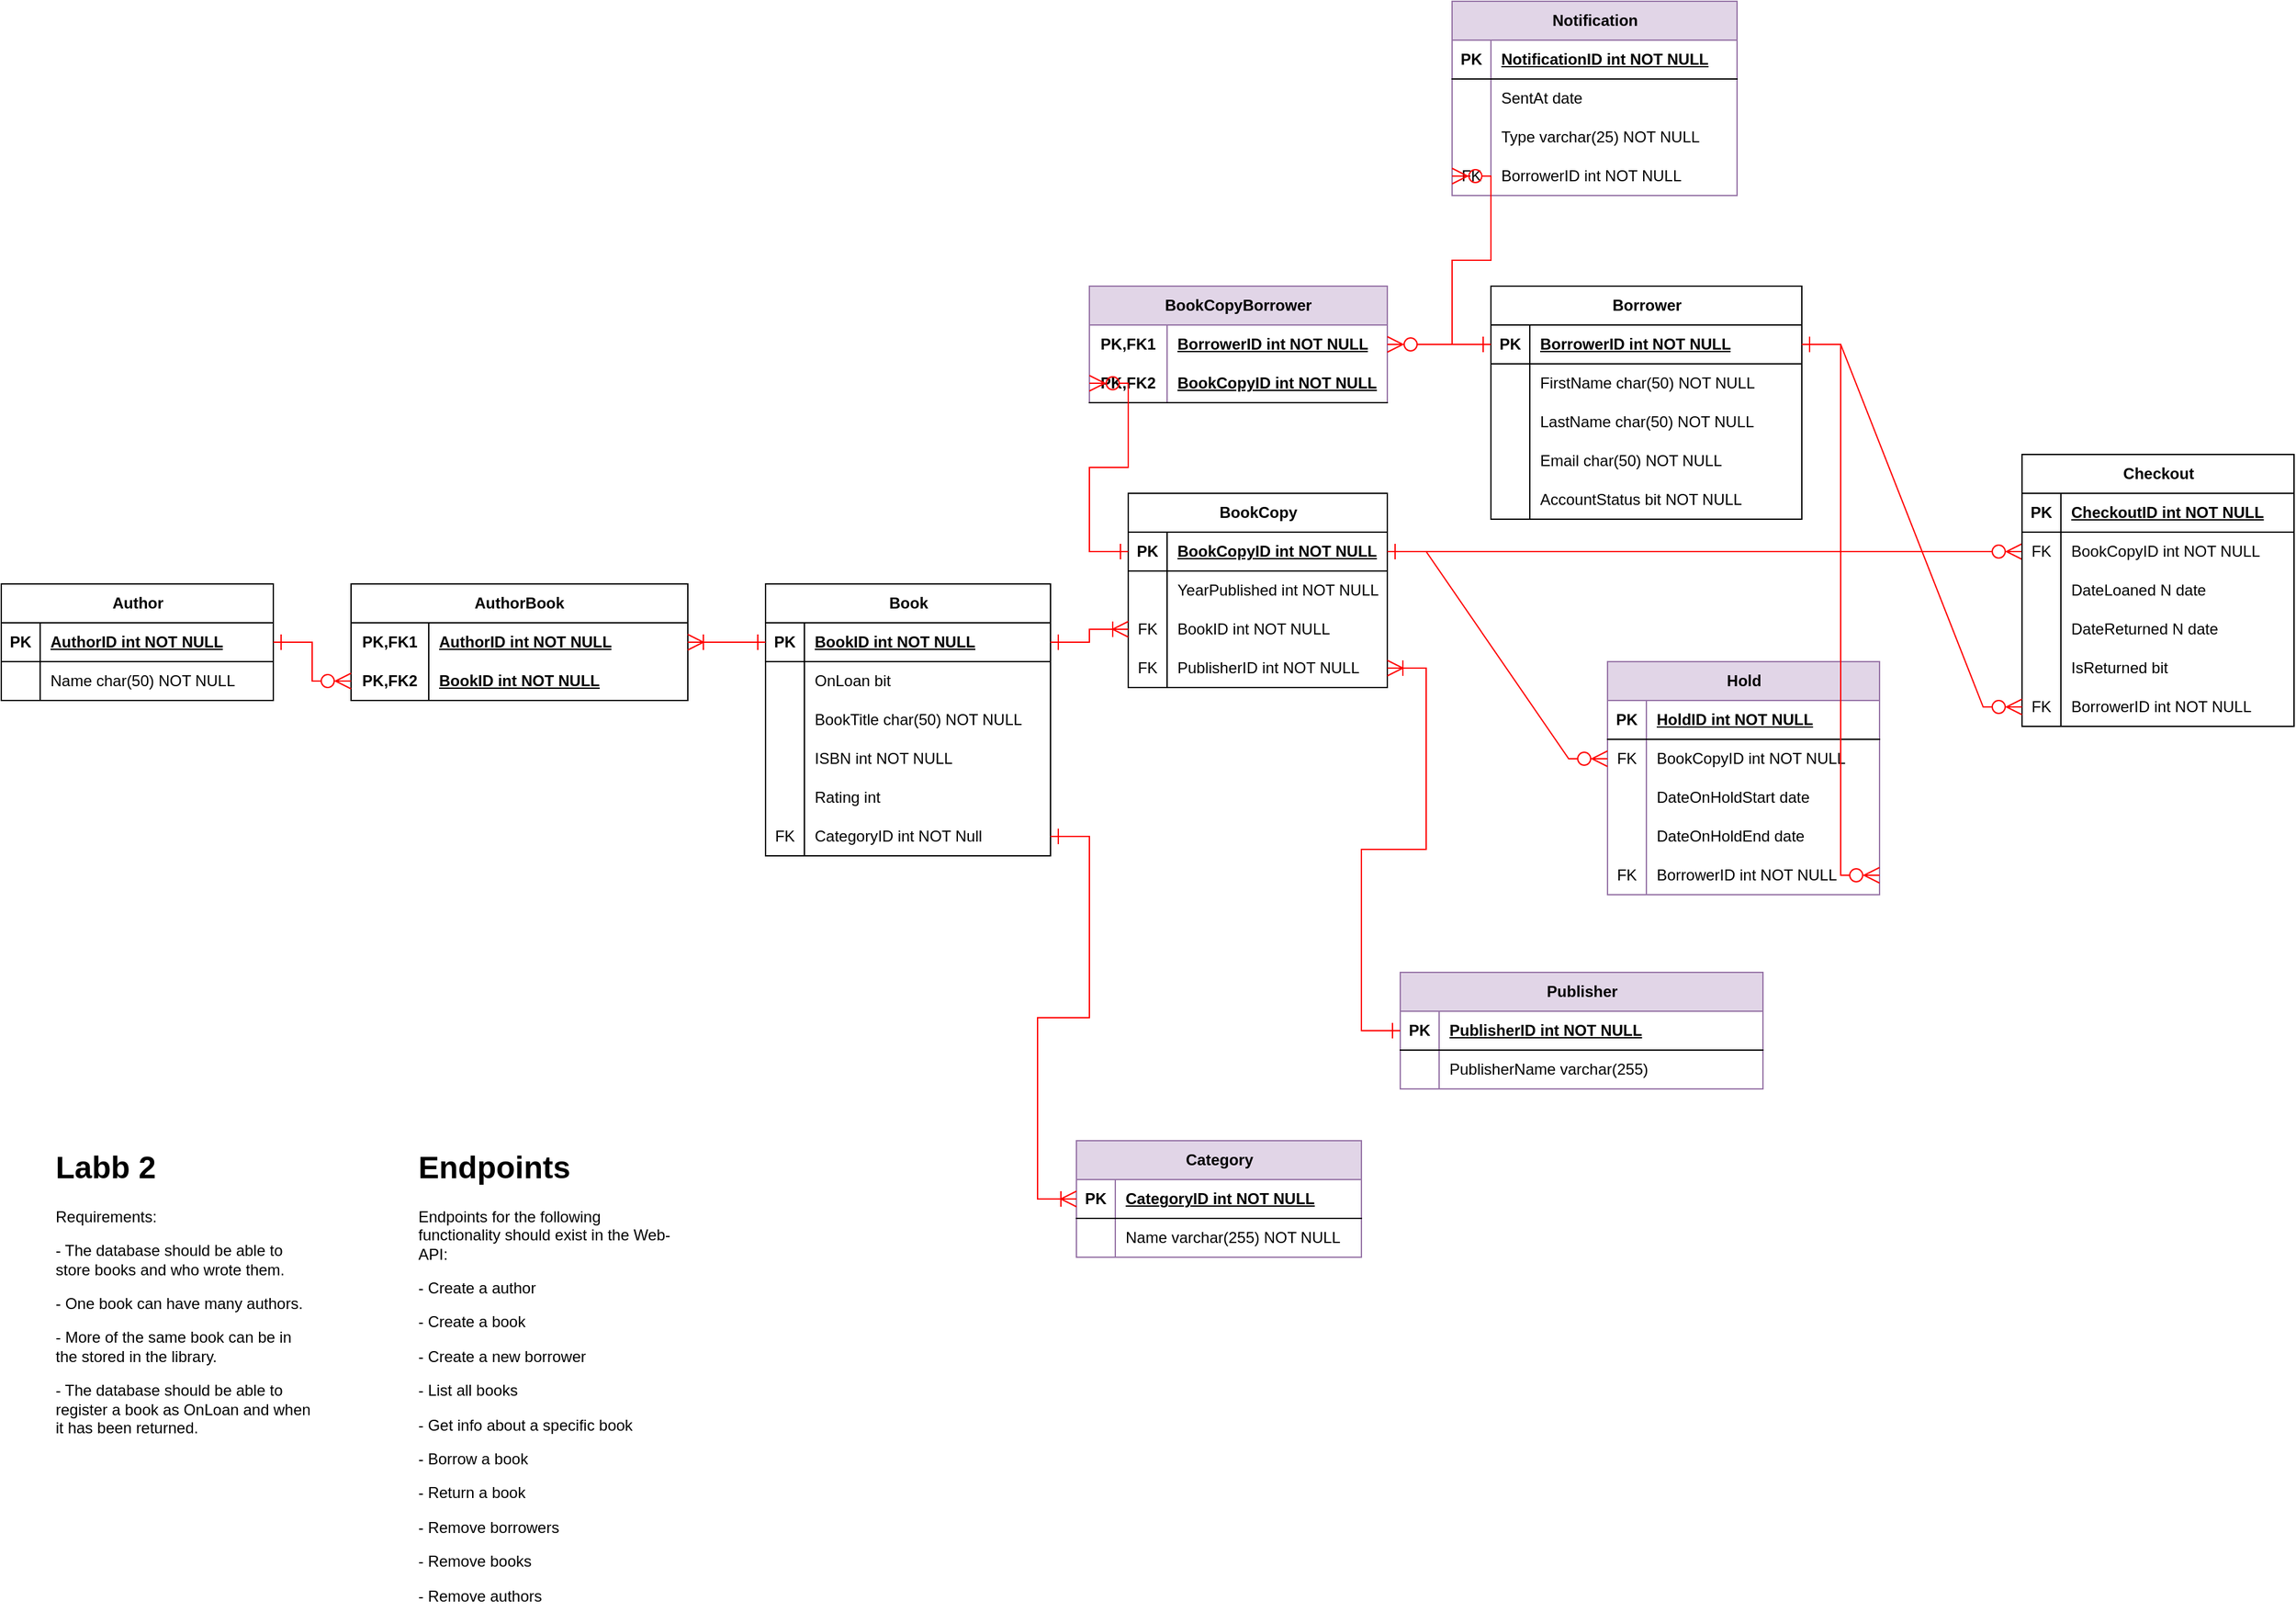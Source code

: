 <mxfile version="26.0.3">
  <diagram id="R2lEEEUBdFMjLlhIrx00" name="Page-1">
    <mxGraphModel dx="792" dy="2498" grid="1" gridSize="10" guides="1" tooltips="1" connect="1" arrows="1" fold="1" page="1" pageScale="1" pageWidth="850" pageHeight="1100" math="0" shadow="0" extFonts="Permanent Marker^https://fonts.googleapis.com/css?family=Permanent+Marker">
      <root>
        <mxCell id="0" />
        <mxCell id="1" parent="0" />
        <mxCell id="a3VdDHbmyyAt1PwYeV_5-1" value="Author" style="shape=table;startSize=30;container=1;collapsible=1;childLayout=tableLayout;fixedRows=1;rowLines=0;fontStyle=1;align=center;resizeLast=1;html=1;" parent="1" vertex="1">
          <mxGeometry y="170" width="210" height="90" as="geometry" />
        </mxCell>
        <mxCell id="a3VdDHbmyyAt1PwYeV_5-2" value="" style="shape=tableRow;horizontal=0;startSize=0;swimlaneHead=0;swimlaneBody=0;fillColor=none;collapsible=0;dropTarget=0;points=[[0,0.5],[1,0.5]];portConstraint=eastwest;top=0;left=0;right=0;bottom=1;" parent="a3VdDHbmyyAt1PwYeV_5-1" vertex="1">
          <mxGeometry y="30" width="210" height="30" as="geometry" />
        </mxCell>
        <mxCell id="a3VdDHbmyyAt1PwYeV_5-3" value="PK" style="shape=partialRectangle;connectable=0;fillColor=none;top=0;left=0;bottom=0;right=0;fontStyle=1;overflow=hidden;whiteSpace=wrap;html=1;" parent="a3VdDHbmyyAt1PwYeV_5-2" vertex="1">
          <mxGeometry width="30" height="30" as="geometry">
            <mxRectangle width="30" height="30" as="alternateBounds" />
          </mxGeometry>
        </mxCell>
        <mxCell id="a3VdDHbmyyAt1PwYeV_5-4" value="AuthorID int NOT NULL" style="shape=partialRectangle;connectable=0;fillColor=none;top=0;left=0;bottom=0;right=0;align=left;spacingLeft=6;fontStyle=5;overflow=hidden;whiteSpace=wrap;html=1;" parent="a3VdDHbmyyAt1PwYeV_5-2" vertex="1">
          <mxGeometry x="30" width="180" height="30" as="geometry">
            <mxRectangle width="180" height="30" as="alternateBounds" />
          </mxGeometry>
        </mxCell>
        <mxCell id="a3VdDHbmyyAt1PwYeV_5-8" value="" style="shape=tableRow;horizontal=0;startSize=0;swimlaneHead=0;swimlaneBody=0;fillColor=none;collapsible=0;dropTarget=0;points=[[0,0.5],[1,0.5]];portConstraint=eastwest;top=0;left=0;right=0;bottom=0;" parent="a3VdDHbmyyAt1PwYeV_5-1" vertex="1">
          <mxGeometry y="60" width="210" height="30" as="geometry" />
        </mxCell>
        <mxCell id="a3VdDHbmyyAt1PwYeV_5-9" value="" style="shape=partialRectangle;connectable=0;fillColor=none;top=0;left=0;bottom=0;right=0;editable=1;overflow=hidden;whiteSpace=wrap;html=1;" parent="a3VdDHbmyyAt1PwYeV_5-8" vertex="1">
          <mxGeometry width="30" height="30" as="geometry">
            <mxRectangle width="30" height="30" as="alternateBounds" />
          </mxGeometry>
        </mxCell>
        <mxCell id="a3VdDHbmyyAt1PwYeV_5-10" value="Name char(50) NOT NULL" style="shape=partialRectangle;connectable=0;fillColor=none;top=0;left=0;bottom=0;right=0;align=left;spacingLeft=6;overflow=hidden;whiteSpace=wrap;html=1;" parent="a3VdDHbmyyAt1PwYeV_5-8" vertex="1">
          <mxGeometry x="30" width="180" height="30" as="geometry">
            <mxRectangle width="180" height="30" as="alternateBounds" />
          </mxGeometry>
        </mxCell>
        <mxCell id="a3VdDHbmyyAt1PwYeV_5-14" value="Book" style="shape=table;startSize=30;container=1;collapsible=1;childLayout=tableLayout;fixedRows=1;rowLines=0;fontStyle=1;align=center;resizeLast=1;html=1;" parent="1" vertex="1">
          <mxGeometry x="590" y="170" width="220" height="210" as="geometry" />
        </mxCell>
        <mxCell id="a3VdDHbmyyAt1PwYeV_5-15" value="" style="shape=tableRow;horizontal=0;startSize=0;swimlaneHead=0;swimlaneBody=0;fillColor=none;collapsible=0;dropTarget=0;points=[[0,0.5],[1,0.5]];portConstraint=eastwest;top=0;left=0;right=0;bottom=1;" parent="a3VdDHbmyyAt1PwYeV_5-14" vertex="1">
          <mxGeometry y="30" width="220" height="30" as="geometry" />
        </mxCell>
        <mxCell id="a3VdDHbmyyAt1PwYeV_5-16" value="PK" style="shape=partialRectangle;connectable=0;fillColor=none;top=0;left=0;bottom=0;right=0;fontStyle=1;overflow=hidden;whiteSpace=wrap;html=1;" parent="a3VdDHbmyyAt1PwYeV_5-15" vertex="1">
          <mxGeometry width="30" height="30" as="geometry">
            <mxRectangle width="30" height="30" as="alternateBounds" />
          </mxGeometry>
        </mxCell>
        <mxCell id="a3VdDHbmyyAt1PwYeV_5-17" value="BookID int NOT NULL" style="shape=partialRectangle;connectable=0;fillColor=none;top=0;left=0;bottom=0;right=0;align=left;spacingLeft=6;fontStyle=5;overflow=hidden;whiteSpace=wrap;html=1;" parent="a3VdDHbmyyAt1PwYeV_5-15" vertex="1">
          <mxGeometry x="30" width="190" height="30" as="geometry">
            <mxRectangle width="190" height="30" as="alternateBounds" />
          </mxGeometry>
        </mxCell>
        <mxCell id="bb9vj5sU0Ov09fdQi1Ce-7" value="" style="shape=tableRow;horizontal=0;startSize=0;swimlaneHead=0;swimlaneBody=0;fillColor=none;collapsible=0;dropTarget=0;points=[[0,0.5],[1,0.5]];portConstraint=eastwest;top=0;left=0;right=0;bottom=0;" parent="a3VdDHbmyyAt1PwYeV_5-14" vertex="1">
          <mxGeometry y="60" width="220" height="30" as="geometry" />
        </mxCell>
        <mxCell id="bb9vj5sU0Ov09fdQi1Ce-8" value="" style="shape=partialRectangle;connectable=0;fillColor=none;top=0;left=0;bottom=0;right=0;editable=1;overflow=hidden;whiteSpace=wrap;html=1;" parent="bb9vj5sU0Ov09fdQi1Ce-7" vertex="1">
          <mxGeometry width="30" height="30" as="geometry">
            <mxRectangle width="30" height="30" as="alternateBounds" />
          </mxGeometry>
        </mxCell>
        <mxCell id="bb9vj5sU0Ov09fdQi1Ce-9" value="OnLoan bit" style="shape=partialRectangle;connectable=0;fillColor=none;top=0;left=0;bottom=0;right=0;align=left;spacingLeft=6;overflow=hidden;whiteSpace=wrap;html=1;" parent="bb9vj5sU0Ov09fdQi1Ce-7" vertex="1">
          <mxGeometry x="30" width="190" height="30" as="geometry">
            <mxRectangle width="190" height="30" as="alternateBounds" />
          </mxGeometry>
        </mxCell>
        <mxCell id="a3VdDHbmyyAt1PwYeV_5-21" value="" style="shape=tableRow;horizontal=0;startSize=0;swimlaneHead=0;swimlaneBody=0;fillColor=none;collapsible=0;dropTarget=0;points=[[0,0.5],[1,0.5]];portConstraint=eastwest;top=0;left=0;right=0;bottom=0;" parent="a3VdDHbmyyAt1PwYeV_5-14" vertex="1">
          <mxGeometry y="90" width="220" height="30" as="geometry" />
        </mxCell>
        <mxCell id="a3VdDHbmyyAt1PwYeV_5-22" value="" style="shape=partialRectangle;connectable=0;fillColor=none;top=0;left=0;bottom=0;right=0;editable=1;overflow=hidden;whiteSpace=wrap;html=1;" parent="a3VdDHbmyyAt1PwYeV_5-21" vertex="1">
          <mxGeometry width="30" height="30" as="geometry">
            <mxRectangle width="30" height="30" as="alternateBounds" />
          </mxGeometry>
        </mxCell>
        <mxCell id="a3VdDHbmyyAt1PwYeV_5-23" value="BookTitle char(50) NOT NULL" style="shape=partialRectangle;connectable=0;fillColor=none;top=0;left=0;bottom=0;right=0;align=left;spacingLeft=6;overflow=hidden;whiteSpace=wrap;html=1;" parent="a3VdDHbmyyAt1PwYeV_5-21" vertex="1">
          <mxGeometry x="30" width="190" height="30" as="geometry">
            <mxRectangle width="190" height="30" as="alternateBounds" />
          </mxGeometry>
        </mxCell>
        <mxCell id="a3VdDHbmyyAt1PwYeV_5-24" value="" style="shape=tableRow;horizontal=0;startSize=0;swimlaneHead=0;swimlaneBody=0;fillColor=none;collapsible=0;dropTarget=0;points=[[0,0.5],[1,0.5]];portConstraint=eastwest;top=0;left=0;right=0;bottom=0;" parent="a3VdDHbmyyAt1PwYeV_5-14" vertex="1">
          <mxGeometry y="120" width="220" height="30" as="geometry" />
        </mxCell>
        <mxCell id="a3VdDHbmyyAt1PwYeV_5-25" value="" style="shape=partialRectangle;connectable=0;fillColor=none;top=0;left=0;bottom=0;right=0;editable=1;overflow=hidden;whiteSpace=wrap;html=1;" parent="a3VdDHbmyyAt1PwYeV_5-24" vertex="1">
          <mxGeometry width="30" height="30" as="geometry">
            <mxRectangle width="30" height="30" as="alternateBounds" />
          </mxGeometry>
        </mxCell>
        <mxCell id="a3VdDHbmyyAt1PwYeV_5-26" value="ISBN int NOT NULL" style="shape=partialRectangle;connectable=0;fillColor=none;top=0;left=0;bottom=0;right=0;align=left;spacingLeft=6;overflow=hidden;whiteSpace=wrap;html=1;" parent="a3VdDHbmyyAt1PwYeV_5-24" vertex="1">
          <mxGeometry x="30" width="190" height="30" as="geometry">
            <mxRectangle width="190" height="30" as="alternateBounds" />
          </mxGeometry>
        </mxCell>
        <mxCell id="a3VdDHbmyyAt1PwYeV_5-30" value="" style="shape=tableRow;horizontal=0;startSize=0;swimlaneHead=0;swimlaneBody=0;fillColor=none;collapsible=0;dropTarget=0;points=[[0,0.5],[1,0.5]];portConstraint=eastwest;top=0;left=0;right=0;bottom=0;" parent="a3VdDHbmyyAt1PwYeV_5-14" vertex="1">
          <mxGeometry y="150" width="220" height="30" as="geometry" />
        </mxCell>
        <mxCell id="a3VdDHbmyyAt1PwYeV_5-31" value="" style="shape=partialRectangle;connectable=0;fillColor=none;top=0;left=0;bottom=0;right=0;editable=1;overflow=hidden;whiteSpace=wrap;html=1;" parent="a3VdDHbmyyAt1PwYeV_5-30" vertex="1">
          <mxGeometry width="30" height="30" as="geometry">
            <mxRectangle width="30" height="30" as="alternateBounds" />
          </mxGeometry>
        </mxCell>
        <mxCell id="a3VdDHbmyyAt1PwYeV_5-32" value="Rating int&amp;nbsp;" style="shape=partialRectangle;connectable=0;fillColor=none;top=0;left=0;bottom=0;right=0;align=left;spacingLeft=6;overflow=hidden;whiteSpace=wrap;html=1;" parent="a3VdDHbmyyAt1PwYeV_5-30" vertex="1">
          <mxGeometry x="30" width="190" height="30" as="geometry">
            <mxRectangle width="190" height="30" as="alternateBounds" />
          </mxGeometry>
        </mxCell>
        <mxCell id="bb9vj5sU0Ov09fdQi1Ce-68" value="" style="shape=tableRow;horizontal=0;startSize=0;swimlaneHead=0;swimlaneBody=0;fillColor=none;collapsible=0;dropTarget=0;points=[[0,0.5],[1,0.5]];portConstraint=eastwest;top=0;left=0;right=0;bottom=0;" parent="a3VdDHbmyyAt1PwYeV_5-14" vertex="1">
          <mxGeometry y="180" width="220" height="30" as="geometry" />
        </mxCell>
        <mxCell id="bb9vj5sU0Ov09fdQi1Ce-69" value="&lt;span style=&quot;text-wrap-mode: nowrap;&quot;&gt;FK&lt;/span&gt;" style="shape=partialRectangle;connectable=0;fillColor=none;top=0;left=0;bottom=0;right=0;editable=1;overflow=hidden;whiteSpace=wrap;html=1;" parent="bb9vj5sU0Ov09fdQi1Ce-68" vertex="1">
          <mxGeometry width="30" height="30" as="geometry">
            <mxRectangle width="30" height="30" as="alternateBounds" />
          </mxGeometry>
        </mxCell>
        <mxCell id="bb9vj5sU0Ov09fdQi1Ce-70" value="CategoryID int NOT Null" style="shape=partialRectangle;connectable=0;fillColor=none;top=0;left=0;bottom=0;right=0;align=left;spacingLeft=6;overflow=hidden;whiteSpace=wrap;html=1;" parent="bb9vj5sU0Ov09fdQi1Ce-68" vertex="1">
          <mxGeometry x="30" width="190" height="30" as="geometry">
            <mxRectangle width="190" height="30" as="alternateBounds" />
          </mxGeometry>
        </mxCell>
        <mxCell id="a3VdDHbmyyAt1PwYeV_5-46" value="Borrower" style="shape=table;startSize=30;container=1;collapsible=1;childLayout=tableLayout;fixedRows=1;rowLines=0;fontStyle=1;align=center;resizeLast=1;html=1;" parent="1" vertex="1">
          <mxGeometry x="1150" y="-60" width="240" height="180" as="geometry" />
        </mxCell>
        <mxCell id="a3VdDHbmyyAt1PwYeV_5-47" value="" style="shape=tableRow;horizontal=0;startSize=0;swimlaneHead=0;swimlaneBody=0;fillColor=none;collapsible=0;dropTarget=0;points=[[0,0.5],[1,0.5]];portConstraint=eastwest;top=0;left=0;right=0;bottom=1;" parent="a3VdDHbmyyAt1PwYeV_5-46" vertex="1">
          <mxGeometry y="30" width="240" height="30" as="geometry" />
        </mxCell>
        <mxCell id="a3VdDHbmyyAt1PwYeV_5-48" value="PK" style="shape=partialRectangle;connectable=0;fillColor=none;top=0;left=0;bottom=0;right=0;fontStyle=1;overflow=hidden;whiteSpace=wrap;html=1;" parent="a3VdDHbmyyAt1PwYeV_5-47" vertex="1">
          <mxGeometry width="30" height="30" as="geometry">
            <mxRectangle width="30" height="30" as="alternateBounds" />
          </mxGeometry>
        </mxCell>
        <mxCell id="a3VdDHbmyyAt1PwYeV_5-49" value="BorrowerID int NOT NULL" style="shape=partialRectangle;connectable=0;fillColor=none;top=0;left=0;bottom=0;right=0;align=left;spacingLeft=6;fontStyle=5;overflow=hidden;whiteSpace=wrap;html=1;" parent="a3VdDHbmyyAt1PwYeV_5-47" vertex="1">
          <mxGeometry x="30" width="210" height="30" as="geometry">
            <mxRectangle width="210" height="30" as="alternateBounds" />
          </mxGeometry>
        </mxCell>
        <mxCell id="bb9vj5sU0Ov09fdQi1Ce-138" value="" style="shape=tableRow;horizontal=0;startSize=0;swimlaneHead=0;swimlaneBody=0;fillColor=none;collapsible=0;dropTarget=0;points=[[0,0.5],[1,0.5]];portConstraint=eastwest;top=0;left=0;right=0;bottom=0;" parent="a3VdDHbmyyAt1PwYeV_5-46" vertex="1">
          <mxGeometry y="60" width="240" height="30" as="geometry" />
        </mxCell>
        <mxCell id="bb9vj5sU0Ov09fdQi1Ce-139" value="" style="shape=partialRectangle;connectable=0;fillColor=none;top=0;left=0;bottom=0;right=0;editable=1;overflow=hidden;whiteSpace=wrap;html=1;" parent="bb9vj5sU0Ov09fdQi1Ce-138" vertex="1">
          <mxGeometry width="30" height="30" as="geometry">
            <mxRectangle width="30" height="30" as="alternateBounds" />
          </mxGeometry>
        </mxCell>
        <mxCell id="bb9vj5sU0Ov09fdQi1Ce-140" value="FirstName char(50) NOT NULL" style="shape=partialRectangle;connectable=0;fillColor=none;top=0;left=0;bottom=0;right=0;align=left;spacingLeft=6;overflow=hidden;whiteSpace=wrap;html=1;" parent="bb9vj5sU0Ov09fdQi1Ce-138" vertex="1">
          <mxGeometry x="30" width="210" height="30" as="geometry">
            <mxRectangle width="210" height="30" as="alternateBounds" />
          </mxGeometry>
        </mxCell>
        <mxCell id="a3VdDHbmyyAt1PwYeV_5-53" value="" style="shape=tableRow;horizontal=0;startSize=0;swimlaneHead=0;swimlaneBody=0;fillColor=none;collapsible=0;dropTarget=0;points=[[0,0.5],[1,0.5]];portConstraint=eastwest;top=0;left=0;right=0;bottom=0;" parent="a3VdDHbmyyAt1PwYeV_5-46" vertex="1">
          <mxGeometry y="90" width="240" height="30" as="geometry" />
        </mxCell>
        <mxCell id="a3VdDHbmyyAt1PwYeV_5-54" value="" style="shape=partialRectangle;connectable=0;fillColor=none;top=0;left=0;bottom=0;right=0;editable=1;overflow=hidden;whiteSpace=wrap;html=1;" parent="a3VdDHbmyyAt1PwYeV_5-53" vertex="1">
          <mxGeometry width="30" height="30" as="geometry">
            <mxRectangle width="30" height="30" as="alternateBounds" />
          </mxGeometry>
        </mxCell>
        <mxCell id="a3VdDHbmyyAt1PwYeV_5-55" value="LastName char(50) NOT NULL" style="shape=partialRectangle;connectable=0;fillColor=none;top=0;left=0;bottom=0;right=0;align=left;spacingLeft=6;overflow=hidden;whiteSpace=wrap;html=1;" parent="a3VdDHbmyyAt1PwYeV_5-53" vertex="1">
          <mxGeometry x="30" width="210" height="30" as="geometry">
            <mxRectangle width="210" height="30" as="alternateBounds" />
          </mxGeometry>
        </mxCell>
        <mxCell id="bb9vj5sU0Ov09fdQi1Ce-116" value="" style="shape=tableRow;horizontal=0;startSize=0;swimlaneHead=0;swimlaneBody=0;fillColor=none;collapsible=0;dropTarget=0;points=[[0,0.5],[1,0.5]];portConstraint=eastwest;top=0;left=0;right=0;bottom=0;" parent="a3VdDHbmyyAt1PwYeV_5-46" vertex="1">
          <mxGeometry y="120" width="240" height="30" as="geometry" />
        </mxCell>
        <mxCell id="bb9vj5sU0Ov09fdQi1Ce-117" value="" style="shape=partialRectangle;connectable=0;fillColor=none;top=0;left=0;bottom=0;right=0;editable=1;overflow=hidden;whiteSpace=wrap;html=1;" parent="bb9vj5sU0Ov09fdQi1Ce-116" vertex="1">
          <mxGeometry width="30" height="30" as="geometry">
            <mxRectangle width="30" height="30" as="alternateBounds" />
          </mxGeometry>
        </mxCell>
        <mxCell id="bb9vj5sU0Ov09fdQi1Ce-118" value="Email char(50) NOT NULL" style="shape=partialRectangle;connectable=0;fillColor=none;top=0;left=0;bottom=0;right=0;align=left;spacingLeft=6;overflow=hidden;whiteSpace=wrap;html=1;" parent="bb9vj5sU0Ov09fdQi1Ce-116" vertex="1">
          <mxGeometry x="30" width="210" height="30" as="geometry">
            <mxRectangle width="210" height="30" as="alternateBounds" />
          </mxGeometry>
        </mxCell>
        <mxCell id="bb9vj5sU0Ov09fdQi1Ce-119" value="" style="shape=tableRow;horizontal=0;startSize=0;swimlaneHead=0;swimlaneBody=0;fillColor=none;collapsible=0;dropTarget=0;points=[[0,0.5],[1,0.5]];portConstraint=eastwest;top=0;left=0;right=0;bottom=0;" parent="a3VdDHbmyyAt1PwYeV_5-46" vertex="1">
          <mxGeometry y="150" width="240" height="30" as="geometry" />
        </mxCell>
        <mxCell id="bb9vj5sU0Ov09fdQi1Ce-120" value="" style="shape=partialRectangle;connectable=0;fillColor=none;top=0;left=0;bottom=0;right=0;editable=1;overflow=hidden;whiteSpace=wrap;html=1;" parent="bb9vj5sU0Ov09fdQi1Ce-119" vertex="1">
          <mxGeometry width="30" height="30" as="geometry">
            <mxRectangle width="30" height="30" as="alternateBounds" />
          </mxGeometry>
        </mxCell>
        <mxCell id="bb9vj5sU0Ov09fdQi1Ce-121" value="AccountStatus bit NOT NULL" style="shape=partialRectangle;connectable=0;fillColor=none;top=0;left=0;bottom=0;right=0;align=left;spacingLeft=6;overflow=hidden;whiteSpace=wrap;html=1;" parent="bb9vj5sU0Ov09fdQi1Ce-119" vertex="1">
          <mxGeometry x="30" width="210" height="30" as="geometry">
            <mxRectangle width="210" height="30" as="alternateBounds" />
          </mxGeometry>
        </mxCell>
        <mxCell id="a3VdDHbmyyAt1PwYeV_5-62" value="&lt;h1 style=&quot;margin-top: 0px;&quot;&gt;Labb 2&lt;/h1&gt;&lt;p&gt;Requirements:&lt;/p&gt;&lt;p&gt;- The database should be able to store books and who wrote them.&lt;/p&gt;&lt;p&gt;- One book can have many authors.&lt;/p&gt;&lt;p&gt;- More of the same book can be in the stored in the library.&lt;/p&gt;&lt;p&gt;- The database should be able to register a book as OnLoan and when it has been returned.&lt;/p&gt;" style="text;html=1;whiteSpace=wrap;overflow=hidden;rounded=0;" parent="1" vertex="1">
          <mxGeometry x="40" y="600" width="200" height="250" as="geometry" />
        </mxCell>
        <mxCell id="a3VdDHbmyyAt1PwYeV_5-63" value="&lt;h1 style=&quot;margin-top: 0px;&quot;&gt;Endpoints&lt;/h1&gt;&lt;p&gt;Endpoints for the following functionality should exist in the Web-API:&lt;/p&gt;&lt;p&gt;- Create a author&lt;/p&gt;&lt;p&gt;- Create a book&lt;/p&gt;&lt;p&gt;- Create a new borrower&lt;/p&gt;&lt;p&gt;- List all books&lt;/p&gt;&lt;p&gt;- Get info about a specific book&lt;/p&gt;&lt;p&gt;- Borrow a book&lt;/p&gt;&lt;p&gt;- Return a book&lt;/p&gt;&lt;p&gt;- Remove borrowers&lt;/p&gt;&lt;p&gt;- Remove books&lt;/p&gt;&lt;p&gt;- Remove authors&lt;/p&gt;" style="text;html=1;whiteSpace=wrap;overflow=hidden;rounded=0;" parent="1" vertex="1">
          <mxGeometry x="320" y="600" width="200" height="360" as="geometry" />
        </mxCell>
        <mxCell id="bb9vj5sU0Ov09fdQi1Ce-27" value="AuthorBook" style="shape=table;startSize=30;container=1;collapsible=1;childLayout=tableLayout;fixedRows=1;rowLines=0;fontStyle=1;align=center;resizeLast=1;html=1;whiteSpace=wrap;" parent="1" vertex="1">
          <mxGeometry x="270" y="170" width="260" height="90" as="geometry" />
        </mxCell>
        <mxCell id="bb9vj5sU0Ov09fdQi1Ce-28" value="" style="shape=tableRow;horizontal=0;startSize=0;swimlaneHead=0;swimlaneBody=0;fillColor=none;collapsible=0;dropTarget=0;points=[[0,0.5],[1,0.5]];portConstraint=eastwest;top=0;left=0;right=0;bottom=0;html=1;" parent="bb9vj5sU0Ov09fdQi1Ce-27" vertex="1">
          <mxGeometry y="30" width="260" height="30" as="geometry" />
        </mxCell>
        <mxCell id="bb9vj5sU0Ov09fdQi1Ce-29" value="PK,FK1" style="shape=partialRectangle;connectable=0;fillColor=none;top=0;left=0;bottom=0;right=0;fontStyle=1;overflow=hidden;html=1;whiteSpace=wrap;" parent="bb9vj5sU0Ov09fdQi1Ce-28" vertex="1">
          <mxGeometry width="60" height="30" as="geometry">
            <mxRectangle width="60" height="30" as="alternateBounds" />
          </mxGeometry>
        </mxCell>
        <mxCell id="bb9vj5sU0Ov09fdQi1Ce-30" value="AuthorID int NOT NULL" style="shape=partialRectangle;connectable=0;fillColor=none;top=0;left=0;bottom=0;right=0;align=left;spacingLeft=6;fontStyle=5;overflow=hidden;html=1;whiteSpace=wrap;" parent="bb9vj5sU0Ov09fdQi1Ce-28" vertex="1">
          <mxGeometry x="60" width="200" height="30" as="geometry">
            <mxRectangle width="200" height="30" as="alternateBounds" />
          </mxGeometry>
        </mxCell>
        <mxCell id="bb9vj5sU0Ov09fdQi1Ce-31" value="" style="shape=tableRow;horizontal=0;startSize=0;swimlaneHead=0;swimlaneBody=0;fillColor=none;collapsible=0;dropTarget=0;points=[[0,0.5],[1,0.5]];portConstraint=eastwest;top=0;left=0;right=0;bottom=1;html=1;" parent="bb9vj5sU0Ov09fdQi1Ce-27" vertex="1">
          <mxGeometry y="60" width="260" height="30" as="geometry" />
        </mxCell>
        <mxCell id="bb9vj5sU0Ov09fdQi1Ce-32" value="PK,FK2" style="shape=partialRectangle;connectable=0;fillColor=none;top=0;left=0;bottom=0;right=0;fontStyle=1;overflow=hidden;html=1;whiteSpace=wrap;" parent="bb9vj5sU0Ov09fdQi1Ce-31" vertex="1">
          <mxGeometry width="60" height="30" as="geometry">
            <mxRectangle width="60" height="30" as="alternateBounds" />
          </mxGeometry>
        </mxCell>
        <mxCell id="bb9vj5sU0Ov09fdQi1Ce-33" value="BookID int NOT NULL" style="shape=partialRectangle;connectable=0;fillColor=none;top=0;left=0;bottom=0;right=0;align=left;spacingLeft=6;fontStyle=5;overflow=hidden;html=1;whiteSpace=wrap;" parent="bb9vj5sU0Ov09fdQi1Ce-31" vertex="1">
          <mxGeometry x="60" width="200" height="30" as="geometry">
            <mxRectangle width="200" height="30" as="alternateBounds" />
          </mxGeometry>
        </mxCell>
        <mxCell id="bb9vj5sU0Ov09fdQi1Ce-40" value="" style="edgeStyle=entityRelationEdgeStyle;fontSize=12;html=1;endArrow=ERoneToMany;rounded=0;entryX=1;entryY=0.5;entryDx=0;entryDy=0;exitX=0;exitY=0.5;exitDx=0;exitDy=0;startArrow=ERone;startFill=0;endSize=10;startSize=10;strokeColor=light-dark(#ff0000, #ededed);" parent="1" source="a3VdDHbmyyAt1PwYeV_5-15" target="bb9vj5sU0Ov09fdQi1Ce-28" edge="1">
          <mxGeometry width="100" height="100" relative="1" as="geometry">
            <mxPoint x="740" y="240" as="sourcePoint" />
            <mxPoint x="680" y="60" as="targetPoint" />
          </mxGeometry>
        </mxCell>
        <mxCell id="bb9vj5sU0Ov09fdQi1Ce-53" value="" style="edgeStyle=entityRelationEdgeStyle;fontSize=12;html=1;endArrow=ERone;rounded=0;entryX=1;entryY=0.5;entryDx=0;entryDy=0;exitX=0;exitY=0.5;exitDx=0;exitDy=0;startArrow=ERzeroToMany;startFill=0;endFill=0;endSize=10;startSize=10;strokeColor=light-dark(#ff0000, #ededed);" parent="1" source="bb9vj5sU0Ov09fdQi1Ce-31" target="a3VdDHbmyyAt1PwYeV_5-2" edge="1">
          <mxGeometry width="100" height="100" relative="1" as="geometry">
            <mxPoint x="280" y="210" as="sourcePoint" />
            <mxPoint x="220" as="targetPoint" />
          </mxGeometry>
        </mxCell>
        <mxCell id="bb9vj5sU0Ov09fdQi1Ce-54" value="Category" style="shape=table;startSize=30;container=1;collapsible=1;childLayout=tableLayout;fixedRows=1;rowLines=0;fontStyle=1;align=center;resizeLast=1;html=1;fillColor=#e1d5e7;strokeColor=#9673a6;" parent="1" vertex="1">
          <mxGeometry x="830" y="600" width="220" height="90" as="geometry" />
        </mxCell>
        <mxCell id="bb9vj5sU0Ov09fdQi1Ce-55" value="" style="shape=tableRow;horizontal=0;startSize=0;swimlaneHead=0;swimlaneBody=0;fillColor=none;collapsible=0;dropTarget=0;points=[[0,0.5],[1,0.5]];portConstraint=eastwest;top=0;left=0;right=0;bottom=1;" parent="bb9vj5sU0Ov09fdQi1Ce-54" vertex="1">
          <mxGeometry y="30" width="220" height="30" as="geometry" />
        </mxCell>
        <mxCell id="bb9vj5sU0Ov09fdQi1Ce-56" value="PK" style="shape=partialRectangle;connectable=0;fillColor=none;top=0;left=0;bottom=0;right=0;fontStyle=1;overflow=hidden;whiteSpace=wrap;html=1;" parent="bb9vj5sU0Ov09fdQi1Ce-55" vertex="1">
          <mxGeometry width="30" height="30" as="geometry">
            <mxRectangle width="30" height="30" as="alternateBounds" />
          </mxGeometry>
        </mxCell>
        <mxCell id="bb9vj5sU0Ov09fdQi1Ce-57" value="CategoryID int NOT NULL" style="shape=partialRectangle;connectable=0;fillColor=none;top=0;left=0;bottom=0;right=0;align=left;spacingLeft=6;fontStyle=5;overflow=hidden;whiteSpace=wrap;html=1;" parent="bb9vj5sU0Ov09fdQi1Ce-55" vertex="1">
          <mxGeometry x="30" width="190" height="30" as="geometry">
            <mxRectangle width="190" height="30" as="alternateBounds" />
          </mxGeometry>
        </mxCell>
        <mxCell id="bb9vj5sU0Ov09fdQi1Ce-58" value="" style="shape=tableRow;horizontal=0;startSize=0;swimlaneHead=0;swimlaneBody=0;fillColor=none;collapsible=0;dropTarget=0;points=[[0,0.5],[1,0.5]];portConstraint=eastwest;top=0;left=0;right=0;bottom=0;" parent="bb9vj5sU0Ov09fdQi1Ce-54" vertex="1">
          <mxGeometry y="60" width="220" height="30" as="geometry" />
        </mxCell>
        <mxCell id="bb9vj5sU0Ov09fdQi1Ce-59" value="" style="shape=partialRectangle;connectable=0;fillColor=none;top=0;left=0;bottom=0;right=0;editable=1;overflow=hidden;whiteSpace=wrap;html=1;" parent="bb9vj5sU0Ov09fdQi1Ce-58" vertex="1">
          <mxGeometry width="30" height="30" as="geometry">
            <mxRectangle width="30" height="30" as="alternateBounds" />
          </mxGeometry>
        </mxCell>
        <mxCell id="bb9vj5sU0Ov09fdQi1Ce-60" value="Name varchar(255) NOT NULL" style="shape=partialRectangle;connectable=0;fillColor=none;top=0;left=0;bottom=0;right=0;align=left;spacingLeft=6;overflow=hidden;whiteSpace=wrap;html=1;" parent="bb9vj5sU0Ov09fdQi1Ce-58" vertex="1">
          <mxGeometry x="30" width="190" height="30" as="geometry">
            <mxRectangle width="190" height="30" as="alternateBounds" />
          </mxGeometry>
        </mxCell>
        <mxCell id="bb9vj5sU0Ov09fdQi1Ce-67" value="" style="edgeStyle=entityRelationEdgeStyle;fontSize=12;html=1;endArrow=ERone;rounded=0;exitX=0;exitY=0.5;exitDx=0;exitDy=0;startArrow=ERoneToMany;startFill=0;endFill=0;entryX=1;entryY=0.5;entryDx=0;entryDy=0;endSize=10;startSize=10;strokeColor=light-dark(#ff0000, #ededed);" parent="1" source="bb9vj5sU0Ov09fdQi1Ce-55" target="bb9vj5sU0Ov09fdQi1Ce-68" edge="1">
          <mxGeometry width="100" height="100" relative="1" as="geometry">
            <mxPoint x="900" y="200" as="sourcePoint" />
            <mxPoint x="810" y="220" as="targetPoint" />
          </mxGeometry>
        </mxCell>
        <mxCell id="bb9vj5sU0Ov09fdQi1Ce-84" value="BookCopy" style="shape=table;startSize=30;container=1;collapsible=1;childLayout=tableLayout;fixedRows=1;rowLines=0;fontStyle=1;align=center;resizeLast=1;html=1;" parent="1" vertex="1">
          <mxGeometry x="870" y="100" width="200" height="150" as="geometry" />
        </mxCell>
        <mxCell id="bb9vj5sU0Ov09fdQi1Ce-85" value="" style="shape=tableRow;horizontal=0;startSize=0;swimlaneHead=0;swimlaneBody=0;fillColor=none;collapsible=0;dropTarget=0;points=[[0,0.5],[1,0.5]];portConstraint=eastwest;top=0;left=0;right=0;bottom=1;" parent="bb9vj5sU0Ov09fdQi1Ce-84" vertex="1">
          <mxGeometry y="30" width="200" height="30" as="geometry" />
        </mxCell>
        <mxCell id="bb9vj5sU0Ov09fdQi1Ce-86" value="PK" style="shape=partialRectangle;connectable=0;fillColor=none;top=0;left=0;bottom=0;right=0;fontStyle=1;overflow=hidden;whiteSpace=wrap;html=1;" parent="bb9vj5sU0Ov09fdQi1Ce-85" vertex="1">
          <mxGeometry width="30" height="30" as="geometry">
            <mxRectangle width="30" height="30" as="alternateBounds" />
          </mxGeometry>
        </mxCell>
        <mxCell id="bb9vj5sU0Ov09fdQi1Ce-87" value="BookCopyID int NOT NULL" style="shape=partialRectangle;connectable=0;fillColor=none;top=0;left=0;bottom=0;right=0;align=left;spacingLeft=6;fontStyle=5;overflow=hidden;whiteSpace=wrap;html=1;" parent="bb9vj5sU0Ov09fdQi1Ce-85" vertex="1">
          <mxGeometry x="30" width="170" height="30" as="geometry">
            <mxRectangle width="170" height="30" as="alternateBounds" />
          </mxGeometry>
        </mxCell>
        <mxCell id="bb9vj5sU0Ov09fdQi1Ce-88" value="" style="shape=tableRow;horizontal=0;startSize=0;swimlaneHead=0;swimlaneBody=0;fillColor=none;collapsible=0;dropTarget=0;points=[[0,0.5],[1,0.5]];portConstraint=eastwest;top=0;left=0;right=0;bottom=0;" parent="bb9vj5sU0Ov09fdQi1Ce-84" vertex="1">
          <mxGeometry y="60" width="200" height="30" as="geometry" />
        </mxCell>
        <mxCell id="bb9vj5sU0Ov09fdQi1Ce-89" value="" style="shape=partialRectangle;connectable=0;fillColor=none;top=0;left=0;bottom=0;right=0;editable=1;overflow=hidden;whiteSpace=wrap;html=1;" parent="bb9vj5sU0Ov09fdQi1Ce-88" vertex="1">
          <mxGeometry width="30" height="30" as="geometry">
            <mxRectangle width="30" height="30" as="alternateBounds" />
          </mxGeometry>
        </mxCell>
        <mxCell id="bb9vj5sU0Ov09fdQi1Ce-90" value="YearPublished int NOT NULL" style="shape=partialRectangle;connectable=0;fillColor=none;top=0;left=0;bottom=0;right=0;align=left;spacingLeft=6;overflow=hidden;whiteSpace=wrap;html=1;" parent="bb9vj5sU0Ov09fdQi1Ce-88" vertex="1">
          <mxGeometry x="30" width="170" height="30" as="geometry">
            <mxRectangle width="170" height="30" as="alternateBounds" />
          </mxGeometry>
        </mxCell>
        <mxCell id="bb9vj5sU0Ov09fdQi1Ce-91" value="" style="shape=tableRow;horizontal=0;startSize=0;swimlaneHead=0;swimlaneBody=0;fillColor=none;collapsible=0;dropTarget=0;points=[[0,0.5],[1,0.5]];portConstraint=eastwest;top=0;left=0;right=0;bottom=0;" parent="bb9vj5sU0Ov09fdQi1Ce-84" vertex="1">
          <mxGeometry y="90" width="200" height="30" as="geometry" />
        </mxCell>
        <mxCell id="bb9vj5sU0Ov09fdQi1Ce-92" value="&lt;span style=&quot;text-wrap-mode: nowrap;&quot;&gt;FK&lt;/span&gt;" style="shape=partialRectangle;connectable=0;fillColor=none;top=0;left=0;bottom=0;right=0;editable=1;overflow=hidden;whiteSpace=wrap;html=1;" parent="bb9vj5sU0Ov09fdQi1Ce-91" vertex="1">
          <mxGeometry width="30" height="30" as="geometry">
            <mxRectangle width="30" height="30" as="alternateBounds" />
          </mxGeometry>
        </mxCell>
        <mxCell id="bb9vj5sU0Ov09fdQi1Ce-93" value="BookID int NOT NULL" style="shape=partialRectangle;connectable=0;fillColor=none;top=0;left=0;bottom=0;right=0;align=left;spacingLeft=6;overflow=hidden;whiteSpace=wrap;html=1;" parent="bb9vj5sU0Ov09fdQi1Ce-91" vertex="1">
          <mxGeometry x="30" width="170" height="30" as="geometry">
            <mxRectangle width="170" height="30" as="alternateBounds" />
          </mxGeometry>
        </mxCell>
        <mxCell id="bb9vj5sU0Ov09fdQi1Ce-94" value="" style="shape=tableRow;horizontal=0;startSize=0;swimlaneHead=0;swimlaneBody=0;fillColor=none;collapsible=0;dropTarget=0;points=[[0,0.5],[1,0.5]];portConstraint=eastwest;top=0;left=0;right=0;bottom=0;" parent="bb9vj5sU0Ov09fdQi1Ce-84" vertex="1">
          <mxGeometry y="120" width="200" height="30" as="geometry" />
        </mxCell>
        <mxCell id="bb9vj5sU0Ov09fdQi1Ce-95" value="&lt;span style=&quot;text-wrap-mode: nowrap;&quot;&gt;FK&lt;/span&gt;" style="shape=partialRectangle;connectable=0;fillColor=none;top=0;left=0;bottom=0;right=0;editable=1;overflow=hidden;whiteSpace=wrap;html=1;" parent="bb9vj5sU0Ov09fdQi1Ce-94" vertex="1">
          <mxGeometry width="30" height="30" as="geometry">
            <mxRectangle width="30" height="30" as="alternateBounds" />
          </mxGeometry>
        </mxCell>
        <mxCell id="bb9vj5sU0Ov09fdQi1Ce-96" value="PublisherID int NOT NULL" style="shape=partialRectangle;connectable=0;fillColor=none;top=0;left=0;bottom=0;right=0;align=left;spacingLeft=6;overflow=hidden;whiteSpace=wrap;html=1;" parent="bb9vj5sU0Ov09fdQi1Ce-94" vertex="1">
          <mxGeometry x="30" width="170" height="30" as="geometry">
            <mxRectangle width="170" height="30" as="alternateBounds" />
          </mxGeometry>
        </mxCell>
        <mxCell id="bb9vj5sU0Ov09fdQi1Ce-97" value="" style="edgeStyle=entityRelationEdgeStyle;fontSize=12;html=1;endArrow=ERone;rounded=0;exitX=0;exitY=0.5;exitDx=0;exitDy=0;startArrow=ERoneToMany;startFill=0;endFill=0;entryX=1;entryY=0.5;entryDx=0;entryDy=0;endSize=10;startSize=10;strokeColor=light-dark(#ff0000, #ededed);" parent="1" source="bb9vj5sU0Ov09fdQi1Ce-91" target="a3VdDHbmyyAt1PwYeV_5-15" edge="1">
          <mxGeometry width="100" height="100" relative="1" as="geometry">
            <mxPoint x="980" y="80" as="sourcePoint" />
            <mxPoint x="820" y="80" as="targetPoint" />
          </mxGeometry>
        </mxCell>
        <mxCell id="bb9vj5sU0Ov09fdQi1Ce-102" value="Publisher" style="shape=table;startSize=30;container=1;collapsible=1;childLayout=tableLayout;fixedRows=1;rowLines=0;fontStyle=1;align=center;resizeLast=1;html=1;fillColor=#e1d5e7;strokeColor=#9673a6;" parent="1" vertex="1">
          <mxGeometry x="1080" y="470" width="280" height="90" as="geometry" />
        </mxCell>
        <mxCell id="bb9vj5sU0Ov09fdQi1Ce-103" value="" style="shape=tableRow;horizontal=0;startSize=0;swimlaneHead=0;swimlaneBody=0;fillColor=none;collapsible=0;dropTarget=0;points=[[0,0.5],[1,0.5]];portConstraint=eastwest;top=0;left=0;right=0;bottom=1;" parent="bb9vj5sU0Ov09fdQi1Ce-102" vertex="1">
          <mxGeometry y="30" width="280" height="30" as="geometry" />
        </mxCell>
        <mxCell id="bb9vj5sU0Ov09fdQi1Ce-104" value="PK" style="shape=partialRectangle;connectable=0;fillColor=none;top=0;left=0;bottom=0;right=0;fontStyle=1;overflow=hidden;whiteSpace=wrap;html=1;" parent="bb9vj5sU0Ov09fdQi1Ce-103" vertex="1">
          <mxGeometry width="30" height="30" as="geometry">
            <mxRectangle width="30" height="30" as="alternateBounds" />
          </mxGeometry>
        </mxCell>
        <mxCell id="bb9vj5sU0Ov09fdQi1Ce-105" value="PublisherID int NOT NULL" style="shape=partialRectangle;connectable=0;fillColor=none;top=0;left=0;bottom=0;right=0;align=left;spacingLeft=6;fontStyle=5;overflow=hidden;whiteSpace=wrap;html=1;" parent="bb9vj5sU0Ov09fdQi1Ce-103" vertex="1">
          <mxGeometry x="30" width="250" height="30" as="geometry">
            <mxRectangle width="250" height="30" as="alternateBounds" />
          </mxGeometry>
        </mxCell>
        <mxCell id="bb9vj5sU0Ov09fdQi1Ce-106" value="" style="shape=tableRow;horizontal=0;startSize=0;swimlaneHead=0;swimlaneBody=0;fillColor=none;collapsible=0;dropTarget=0;points=[[0,0.5],[1,0.5]];portConstraint=eastwest;top=0;left=0;right=0;bottom=0;" parent="bb9vj5sU0Ov09fdQi1Ce-102" vertex="1">
          <mxGeometry y="60" width="280" height="30" as="geometry" />
        </mxCell>
        <mxCell id="bb9vj5sU0Ov09fdQi1Ce-107" value="" style="shape=partialRectangle;connectable=0;fillColor=none;top=0;left=0;bottom=0;right=0;editable=1;overflow=hidden;whiteSpace=wrap;html=1;" parent="bb9vj5sU0Ov09fdQi1Ce-106" vertex="1">
          <mxGeometry width="30" height="30" as="geometry">
            <mxRectangle width="30" height="30" as="alternateBounds" />
          </mxGeometry>
        </mxCell>
        <mxCell id="bb9vj5sU0Ov09fdQi1Ce-108" value="PublisherName varchar(255)&amp;nbsp;" style="shape=partialRectangle;connectable=0;fillColor=none;top=0;left=0;bottom=0;right=0;align=left;spacingLeft=6;overflow=hidden;whiteSpace=wrap;html=1;" parent="bb9vj5sU0Ov09fdQi1Ce-106" vertex="1">
          <mxGeometry x="30" width="250" height="30" as="geometry">
            <mxRectangle width="250" height="30" as="alternateBounds" />
          </mxGeometry>
        </mxCell>
        <mxCell id="bb9vj5sU0Ov09fdQi1Ce-115" value="" style="edgeStyle=entityRelationEdgeStyle;fontSize=12;html=1;endArrow=ERone;rounded=0;exitX=1;exitY=0.5;exitDx=0;exitDy=0;startArrow=ERoneToMany;startFill=0;endFill=0;entryX=0;entryY=0.5;entryDx=0;entryDy=0;endSize=10;startSize=10;strokeColor=light-dark(#ff0000, #ededed);" parent="1" source="bb9vj5sU0Ov09fdQi1Ce-94" target="bb9vj5sU0Ov09fdQi1Ce-103" edge="1">
          <mxGeometry width="100" height="100" relative="1" as="geometry">
            <mxPoint x="1300" y="180" as="sourcePoint" />
            <mxPoint x="1140" y="210" as="targetPoint" />
          </mxGeometry>
        </mxCell>
        <mxCell id="bb9vj5sU0Ov09fdQi1Ce-141" value="" style="edgeStyle=entityRelationEdgeStyle;fontSize=12;html=1;endArrow=ERone;rounded=0;entryX=1;entryY=0.5;entryDx=0;entryDy=0;exitX=0;exitY=0.5;exitDx=0;exitDy=0;startArrow=ERzeroToMany;startFill=0;endFill=0;endSize=10;startSize=10;strokeColor=light-dark(#ff0000, #ededed);" parent="1" source="bb9vj5sU0Ov09fdQi1Ce-146" target="bb9vj5sU0Ov09fdQi1Ce-85" edge="1">
          <mxGeometry width="100" height="100" relative="1" as="geometry">
            <mxPoint x="1190" y="60" as="sourcePoint" />
            <mxPoint x="830" y="60" as="targetPoint" />
          </mxGeometry>
        </mxCell>
        <mxCell id="bb9vj5sU0Ov09fdQi1Ce-142" value="Checkout" style="shape=table;startSize=30;container=1;collapsible=1;childLayout=tableLayout;fixedRows=1;rowLines=0;fontStyle=1;align=center;resizeLast=1;html=1;" parent="1" vertex="1">
          <mxGeometry x="1560" y="70" width="210" height="210" as="geometry" />
        </mxCell>
        <mxCell id="bb9vj5sU0Ov09fdQi1Ce-143" value="" style="shape=tableRow;horizontal=0;startSize=0;swimlaneHead=0;swimlaneBody=0;fillColor=none;collapsible=0;dropTarget=0;points=[[0,0.5],[1,0.5]];portConstraint=eastwest;top=0;left=0;right=0;bottom=1;" parent="bb9vj5sU0Ov09fdQi1Ce-142" vertex="1">
          <mxGeometry y="30" width="210" height="30" as="geometry" />
        </mxCell>
        <mxCell id="bb9vj5sU0Ov09fdQi1Ce-144" value="PK" style="shape=partialRectangle;connectable=0;fillColor=none;top=0;left=0;bottom=0;right=0;fontStyle=1;overflow=hidden;whiteSpace=wrap;html=1;" parent="bb9vj5sU0Ov09fdQi1Ce-143" vertex="1">
          <mxGeometry width="30" height="30" as="geometry">
            <mxRectangle width="30" height="30" as="alternateBounds" />
          </mxGeometry>
        </mxCell>
        <mxCell id="bb9vj5sU0Ov09fdQi1Ce-145" value="CheckoutID int NOT NULL" style="shape=partialRectangle;connectable=0;fillColor=none;top=0;left=0;bottom=0;right=0;align=left;spacingLeft=6;fontStyle=5;overflow=hidden;whiteSpace=wrap;html=1;" parent="bb9vj5sU0Ov09fdQi1Ce-143" vertex="1">
          <mxGeometry x="30" width="180" height="30" as="geometry">
            <mxRectangle width="180" height="30" as="alternateBounds" />
          </mxGeometry>
        </mxCell>
        <mxCell id="bb9vj5sU0Ov09fdQi1Ce-146" value="" style="shape=tableRow;horizontal=0;startSize=0;swimlaneHead=0;swimlaneBody=0;fillColor=none;collapsible=0;dropTarget=0;points=[[0,0.5],[1,0.5]];portConstraint=eastwest;top=0;left=0;right=0;bottom=0;" parent="bb9vj5sU0Ov09fdQi1Ce-142" vertex="1">
          <mxGeometry y="60" width="210" height="30" as="geometry" />
        </mxCell>
        <mxCell id="bb9vj5sU0Ov09fdQi1Ce-147" value="&lt;span style=&quot;text-wrap-mode: nowrap;&quot;&gt;FK&lt;/span&gt;" style="shape=partialRectangle;connectable=0;fillColor=none;top=0;left=0;bottom=0;right=0;editable=1;overflow=hidden;whiteSpace=wrap;html=1;" parent="bb9vj5sU0Ov09fdQi1Ce-146" vertex="1">
          <mxGeometry width="30" height="30" as="geometry">
            <mxRectangle width="30" height="30" as="alternateBounds" />
          </mxGeometry>
        </mxCell>
        <mxCell id="bb9vj5sU0Ov09fdQi1Ce-148" value="&lt;span style=&quot;&quot;&gt;BookCopyID int NOT NULL&lt;/span&gt;" style="shape=partialRectangle;connectable=0;fillColor=none;top=0;left=0;bottom=0;right=0;align=left;spacingLeft=6;overflow=hidden;whiteSpace=wrap;html=1;fontStyle=0" parent="bb9vj5sU0Ov09fdQi1Ce-146" vertex="1">
          <mxGeometry x="30" width="180" height="30" as="geometry">
            <mxRectangle width="180" height="30" as="alternateBounds" />
          </mxGeometry>
        </mxCell>
        <mxCell id="a3VdDHbmyyAt1PwYeV_5-56" value="" style="shape=tableRow;horizontal=0;startSize=0;swimlaneHead=0;swimlaneBody=0;fillColor=none;collapsible=0;dropTarget=0;points=[[0,0.5],[1,0.5]];portConstraint=eastwest;top=0;left=0;right=0;bottom=0;" parent="bb9vj5sU0Ov09fdQi1Ce-142" vertex="1">
          <mxGeometry y="90" width="210" height="30" as="geometry" />
        </mxCell>
        <mxCell id="a3VdDHbmyyAt1PwYeV_5-57" value="" style="shape=partialRectangle;connectable=0;fillColor=none;top=0;left=0;bottom=0;right=0;editable=1;overflow=hidden;whiteSpace=wrap;html=1;" parent="a3VdDHbmyyAt1PwYeV_5-56" vertex="1">
          <mxGeometry width="30" height="30" as="geometry">
            <mxRectangle width="30" height="30" as="alternateBounds" />
          </mxGeometry>
        </mxCell>
        <mxCell id="a3VdDHbmyyAt1PwYeV_5-58" value="DateLoaned N date" style="shape=partialRectangle;connectable=0;fillColor=none;top=0;left=0;bottom=0;right=0;align=left;spacingLeft=6;overflow=hidden;whiteSpace=wrap;html=1;" parent="a3VdDHbmyyAt1PwYeV_5-56" vertex="1">
          <mxGeometry x="30" width="180" height="30" as="geometry">
            <mxRectangle width="180" height="30" as="alternateBounds" />
          </mxGeometry>
        </mxCell>
        <mxCell id="a3VdDHbmyyAt1PwYeV_5-59" value="" style="shape=tableRow;horizontal=0;startSize=0;swimlaneHead=0;swimlaneBody=0;fillColor=none;collapsible=0;dropTarget=0;points=[[0,0.5],[1,0.5]];portConstraint=eastwest;top=0;left=0;right=0;bottom=0;" parent="bb9vj5sU0Ov09fdQi1Ce-142" vertex="1">
          <mxGeometry y="120" width="210" height="30" as="geometry" />
        </mxCell>
        <mxCell id="a3VdDHbmyyAt1PwYeV_5-60" value="" style="shape=partialRectangle;connectable=0;fillColor=none;top=0;left=0;bottom=0;right=0;editable=1;overflow=hidden;whiteSpace=wrap;html=1;" parent="a3VdDHbmyyAt1PwYeV_5-59" vertex="1">
          <mxGeometry width="30" height="30" as="geometry">
            <mxRectangle width="30" height="30" as="alternateBounds" />
          </mxGeometry>
        </mxCell>
        <mxCell id="a3VdDHbmyyAt1PwYeV_5-61" value="DateReturned N date&amp;nbsp;" style="shape=partialRectangle;connectable=0;fillColor=none;top=0;left=0;bottom=0;right=0;align=left;spacingLeft=6;overflow=hidden;whiteSpace=wrap;html=1;" parent="a3VdDHbmyyAt1PwYeV_5-59" vertex="1">
          <mxGeometry x="30" width="180" height="30" as="geometry">
            <mxRectangle width="180" height="30" as="alternateBounds" />
          </mxGeometry>
        </mxCell>
        <mxCell id="bb9vj5sU0Ov09fdQi1Ce-155" value="" style="shape=tableRow;horizontal=0;startSize=0;swimlaneHead=0;swimlaneBody=0;fillColor=none;collapsible=0;dropTarget=0;points=[[0,0.5],[1,0.5]];portConstraint=eastwest;top=0;left=0;right=0;bottom=0;" parent="bb9vj5sU0Ov09fdQi1Ce-142" vertex="1">
          <mxGeometry y="150" width="210" height="30" as="geometry" />
        </mxCell>
        <mxCell id="bb9vj5sU0Ov09fdQi1Ce-156" value="" style="shape=partialRectangle;connectable=0;fillColor=none;top=0;left=0;bottom=0;right=0;editable=1;overflow=hidden;whiteSpace=wrap;html=1;" parent="bb9vj5sU0Ov09fdQi1Ce-155" vertex="1">
          <mxGeometry width="30" height="30" as="geometry">
            <mxRectangle width="30" height="30" as="alternateBounds" />
          </mxGeometry>
        </mxCell>
        <mxCell id="bb9vj5sU0Ov09fdQi1Ce-157" value="IsReturned bit&amp;nbsp;" style="shape=partialRectangle;connectable=0;fillColor=none;top=0;left=0;bottom=0;right=0;align=left;spacingLeft=6;overflow=hidden;whiteSpace=wrap;html=1;" parent="bb9vj5sU0Ov09fdQi1Ce-155" vertex="1">
          <mxGeometry x="30" width="180" height="30" as="geometry">
            <mxRectangle width="180" height="30" as="alternateBounds" />
          </mxGeometry>
        </mxCell>
        <mxCell id="bb9vj5sU0Ov09fdQi1Ce-152" value="" style="shape=tableRow;horizontal=0;startSize=0;swimlaneHead=0;swimlaneBody=0;fillColor=none;collapsible=0;dropTarget=0;points=[[0,0.5],[1,0.5]];portConstraint=eastwest;top=0;left=0;right=0;bottom=0;" parent="bb9vj5sU0Ov09fdQi1Ce-142" vertex="1">
          <mxGeometry y="180" width="210" height="30" as="geometry" />
        </mxCell>
        <mxCell id="bb9vj5sU0Ov09fdQi1Ce-153" value="&lt;span style=&quot;text-wrap-mode: nowrap;&quot;&gt;FK&lt;/span&gt;" style="shape=partialRectangle;connectable=0;fillColor=none;top=0;left=0;bottom=0;right=0;editable=1;overflow=hidden;whiteSpace=wrap;html=1;" parent="bb9vj5sU0Ov09fdQi1Ce-152" vertex="1">
          <mxGeometry width="30" height="30" as="geometry">
            <mxRectangle width="30" height="30" as="alternateBounds" />
          </mxGeometry>
        </mxCell>
        <mxCell id="bb9vj5sU0Ov09fdQi1Ce-154" value="BorrowerID int NOT NULL" style="shape=partialRectangle;connectable=0;fillColor=none;top=0;left=0;bottom=0;right=0;align=left;spacingLeft=6;overflow=hidden;whiteSpace=wrap;html=1;" parent="bb9vj5sU0Ov09fdQi1Ce-152" vertex="1">
          <mxGeometry x="30" width="180" height="30" as="geometry">
            <mxRectangle width="180" height="30" as="alternateBounds" />
          </mxGeometry>
        </mxCell>
        <mxCell id="bb9vj5sU0Ov09fdQi1Ce-158" value="" style="edgeStyle=entityRelationEdgeStyle;fontSize=12;html=1;endArrow=ERone;rounded=0;entryX=1;entryY=0.5;entryDx=0;entryDy=0;exitX=0;exitY=0.5;exitDx=0;exitDy=0;startArrow=ERzeroToMany;startFill=0;endFill=0;endSize=10;startSize=10;strokeColor=light-dark(#ff0000, #ededed);" parent="1" source="bb9vj5sU0Ov09fdQi1Ce-152" target="a3VdDHbmyyAt1PwYeV_5-47" edge="1">
          <mxGeometry width="100" height="100" relative="1" as="geometry">
            <mxPoint x="1165" y="-200" as="sourcePoint" />
            <mxPoint x="1060" y="40" as="targetPoint" />
          </mxGeometry>
        </mxCell>
        <mxCell id="bb9vj5sU0Ov09fdQi1Ce-159" value="Hold" style="shape=table;startSize=30;container=1;collapsible=1;childLayout=tableLayout;fixedRows=1;rowLines=0;fontStyle=1;align=center;resizeLast=1;html=1;fillColor=#e1d5e7;strokeColor=#9673a6;" parent="1" vertex="1">
          <mxGeometry x="1240" y="230" width="210" height="180" as="geometry" />
        </mxCell>
        <mxCell id="bb9vj5sU0Ov09fdQi1Ce-160" value="" style="shape=tableRow;horizontal=0;startSize=0;swimlaneHead=0;swimlaneBody=0;fillColor=none;collapsible=0;dropTarget=0;points=[[0,0.5],[1,0.5]];portConstraint=eastwest;top=0;left=0;right=0;bottom=1;" parent="bb9vj5sU0Ov09fdQi1Ce-159" vertex="1">
          <mxGeometry y="30" width="210" height="30" as="geometry" />
        </mxCell>
        <mxCell id="bb9vj5sU0Ov09fdQi1Ce-161" value="PK" style="shape=partialRectangle;connectable=0;fillColor=none;top=0;left=0;bottom=0;right=0;fontStyle=1;overflow=hidden;whiteSpace=wrap;html=1;" parent="bb9vj5sU0Ov09fdQi1Ce-160" vertex="1">
          <mxGeometry width="30" height="30" as="geometry">
            <mxRectangle width="30" height="30" as="alternateBounds" />
          </mxGeometry>
        </mxCell>
        <mxCell id="bb9vj5sU0Ov09fdQi1Ce-162" value="HoldID int NOT NULL" style="shape=partialRectangle;connectable=0;fillColor=none;top=0;left=0;bottom=0;right=0;align=left;spacingLeft=6;fontStyle=5;overflow=hidden;whiteSpace=wrap;html=1;" parent="bb9vj5sU0Ov09fdQi1Ce-160" vertex="1">
          <mxGeometry x="30" width="180" height="30" as="geometry">
            <mxRectangle width="180" height="30" as="alternateBounds" />
          </mxGeometry>
        </mxCell>
        <mxCell id="bb9vj5sU0Ov09fdQi1Ce-163" value="" style="shape=tableRow;horizontal=0;startSize=0;swimlaneHead=0;swimlaneBody=0;fillColor=none;collapsible=0;dropTarget=0;points=[[0,0.5],[1,0.5]];portConstraint=eastwest;top=0;left=0;right=0;bottom=0;" parent="bb9vj5sU0Ov09fdQi1Ce-159" vertex="1">
          <mxGeometry y="60" width="210" height="30" as="geometry" />
        </mxCell>
        <mxCell id="bb9vj5sU0Ov09fdQi1Ce-164" value="&lt;span style=&quot;text-wrap-mode: nowrap;&quot;&gt;FK&lt;/span&gt;" style="shape=partialRectangle;connectable=0;fillColor=none;top=0;left=0;bottom=0;right=0;editable=1;overflow=hidden;whiteSpace=wrap;html=1;" parent="bb9vj5sU0Ov09fdQi1Ce-163" vertex="1">
          <mxGeometry width="30" height="30" as="geometry">
            <mxRectangle width="30" height="30" as="alternateBounds" />
          </mxGeometry>
        </mxCell>
        <mxCell id="bb9vj5sU0Ov09fdQi1Ce-165" value="&lt;span style=&quot;&quot;&gt;BookCopyID int NOT NULL&lt;/span&gt;" style="shape=partialRectangle;connectable=0;fillColor=none;top=0;left=0;bottom=0;right=0;align=left;spacingLeft=6;overflow=hidden;whiteSpace=wrap;html=1;fontStyle=0" parent="bb9vj5sU0Ov09fdQi1Ce-163" vertex="1">
          <mxGeometry x="30" width="180" height="30" as="geometry">
            <mxRectangle width="180" height="30" as="alternateBounds" />
          </mxGeometry>
        </mxCell>
        <mxCell id="bb9vj5sU0Ov09fdQi1Ce-166" value="" style="shape=tableRow;horizontal=0;startSize=0;swimlaneHead=0;swimlaneBody=0;fillColor=none;collapsible=0;dropTarget=0;points=[[0,0.5],[1,0.5]];portConstraint=eastwest;top=0;left=0;right=0;bottom=0;" parent="bb9vj5sU0Ov09fdQi1Ce-159" vertex="1">
          <mxGeometry y="90" width="210" height="30" as="geometry" />
        </mxCell>
        <mxCell id="bb9vj5sU0Ov09fdQi1Ce-167" value="" style="shape=partialRectangle;connectable=0;fillColor=none;top=0;left=0;bottom=0;right=0;editable=1;overflow=hidden;whiteSpace=wrap;html=1;" parent="bb9vj5sU0Ov09fdQi1Ce-166" vertex="1">
          <mxGeometry width="30" height="30" as="geometry">
            <mxRectangle width="30" height="30" as="alternateBounds" />
          </mxGeometry>
        </mxCell>
        <mxCell id="bb9vj5sU0Ov09fdQi1Ce-168" value="DateOnHoldStart date" style="shape=partialRectangle;connectable=0;fillColor=none;top=0;left=0;bottom=0;right=0;align=left;spacingLeft=6;overflow=hidden;whiteSpace=wrap;html=1;" parent="bb9vj5sU0Ov09fdQi1Ce-166" vertex="1">
          <mxGeometry x="30" width="180" height="30" as="geometry">
            <mxRectangle width="180" height="30" as="alternateBounds" />
          </mxGeometry>
        </mxCell>
        <mxCell id="bb9vj5sU0Ov09fdQi1Ce-169" value="" style="shape=tableRow;horizontal=0;startSize=0;swimlaneHead=0;swimlaneBody=0;fillColor=none;collapsible=0;dropTarget=0;points=[[0,0.5],[1,0.5]];portConstraint=eastwest;top=0;left=0;right=0;bottom=0;" parent="bb9vj5sU0Ov09fdQi1Ce-159" vertex="1">
          <mxGeometry y="120" width="210" height="30" as="geometry" />
        </mxCell>
        <mxCell id="bb9vj5sU0Ov09fdQi1Ce-170" value="" style="shape=partialRectangle;connectable=0;fillColor=none;top=0;left=0;bottom=0;right=0;editable=1;overflow=hidden;whiteSpace=wrap;html=1;" parent="bb9vj5sU0Ov09fdQi1Ce-169" vertex="1">
          <mxGeometry width="30" height="30" as="geometry">
            <mxRectangle width="30" height="30" as="alternateBounds" />
          </mxGeometry>
        </mxCell>
        <mxCell id="bb9vj5sU0Ov09fdQi1Ce-171" value="DateOnHoldEnd date" style="shape=partialRectangle;connectable=0;fillColor=none;top=0;left=0;bottom=0;right=0;align=left;spacingLeft=6;overflow=hidden;whiteSpace=wrap;html=1;" parent="bb9vj5sU0Ov09fdQi1Ce-169" vertex="1">
          <mxGeometry x="30" width="180" height="30" as="geometry">
            <mxRectangle width="180" height="30" as="alternateBounds" />
          </mxGeometry>
        </mxCell>
        <mxCell id="bb9vj5sU0Ov09fdQi1Ce-178" value="" style="shape=tableRow;horizontal=0;startSize=0;swimlaneHead=0;swimlaneBody=0;fillColor=none;collapsible=0;dropTarget=0;points=[[0,0.5],[1,0.5]];portConstraint=eastwest;top=0;left=0;right=0;bottom=0;" parent="bb9vj5sU0Ov09fdQi1Ce-159" vertex="1">
          <mxGeometry y="150" width="210" height="30" as="geometry" />
        </mxCell>
        <mxCell id="bb9vj5sU0Ov09fdQi1Ce-179" value="&lt;span style=&quot;text-wrap-mode: nowrap;&quot;&gt;FK&lt;/span&gt;" style="shape=partialRectangle;connectable=0;fillColor=none;top=0;left=0;bottom=0;right=0;editable=1;overflow=hidden;whiteSpace=wrap;html=1;" parent="bb9vj5sU0Ov09fdQi1Ce-178" vertex="1">
          <mxGeometry width="30" height="30" as="geometry">
            <mxRectangle width="30" height="30" as="alternateBounds" />
          </mxGeometry>
        </mxCell>
        <mxCell id="bb9vj5sU0Ov09fdQi1Ce-180" value="BorrowerID int NOT NULL" style="shape=partialRectangle;connectable=0;fillColor=none;top=0;left=0;bottom=0;right=0;align=left;spacingLeft=6;overflow=hidden;whiteSpace=wrap;html=1;" parent="bb9vj5sU0Ov09fdQi1Ce-178" vertex="1">
          <mxGeometry x="30" width="180" height="30" as="geometry">
            <mxRectangle width="180" height="30" as="alternateBounds" />
          </mxGeometry>
        </mxCell>
        <mxCell id="bb9vj5sU0Ov09fdQi1Ce-181" value="" style="edgeStyle=entityRelationEdgeStyle;fontSize=12;html=1;endArrow=ERone;rounded=0;exitX=0;exitY=0.5;exitDx=0;exitDy=0;startArrow=ERzeroToMany;startFill=0;endFill=0;entryX=1;entryY=0.5;entryDx=0;entryDy=0;endSize=10;startSize=10;strokeColor=light-dark(#ff0000, #ededed);" parent="1" source="bb9vj5sU0Ov09fdQi1Ce-163" target="bb9vj5sU0Ov09fdQi1Ce-85" edge="1">
          <mxGeometry width="100" height="100" relative="1" as="geometry">
            <mxPoint x="1790" y="650" as="sourcePoint" />
            <mxPoint x="1200" y="390" as="targetPoint" />
          </mxGeometry>
        </mxCell>
        <mxCell id="bb9vj5sU0Ov09fdQi1Ce-182" value="" style="edgeStyle=entityRelationEdgeStyle;fontSize=12;html=1;endArrow=ERone;rounded=0;exitX=1;exitY=0.5;exitDx=0;exitDy=0;startArrow=ERzeroToMany;startFill=0;endFill=0;entryX=1;entryY=0.5;entryDx=0;entryDy=0;endSize=10;startSize=10;strokeColor=light-dark(#ff0000, #ededed);" parent="1" source="bb9vj5sU0Ov09fdQi1Ce-178" target="a3VdDHbmyyAt1PwYeV_5-47" edge="1">
          <mxGeometry width="100" height="100" relative="1" as="geometry">
            <mxPoint x="1770" y="1120" as="sourcePoint" />
            <mxPoint x="1700" y="320" as="targetPoint" />
          </mxGeometry>
        </mxCell>
        <mxCell id="bb9vj5sU0Ov09fdQi1Ce-183" value="BookCopyBorrower" style="shape=table;startSize=30;container=1;collapsible=1;childLayout=tableLayout;fixedRows=1;rowLines=0;fontStyle=1;align=center;resizeLast=1;html=1;whiteSpace=wrap;fillColor=#e1d5e7;strokeColor=#9673a6;" parent="1" vertex="1">
          <mxGeometry x="840" y="-60" width="230" height="90" as="geometry" />
        </mxCell>
        <mxCell id="bb9vj5sU0Ov09fdQi1Ce-184" value="" style="shape=tableRow;horizontal=0;startSize=0;swimlaneHead=0;swimlaneBody=0;fillColor=none;collapsible=0;dropTarget=0;points=[[0,0.5],[1,0.5]];portConstraint=eastwest;top=0;left=0;right=0;bottom=0;html=1;" parent="bb9vj5sU0Ov09fdQi1Ce-183" vertex="1">
          <mxGeometry y="30" width="230" height="30" as="geometry" />
        </mxCell>
        <mxCell id="bb9vj5sU0Ov09fdQi1Ce-185" value="PK,FK1" style="shape=partialRectangle;connectable=0;fillColor=none;top=0;left=0;bottom=0;right=0;fontStyle=1;overflow=hidden;html=1;whiteSpace=wrap;" parent="bb9vj5sU0Ov09fdQi1Ce-184" vertex="1">
          <mxGeometry width="60" height="30" as="geometry">
            <mxRectangle width="60" height="30" as="alternateBounds" />
          </mxGeometry>
        </mxCell>
        <mxCell id="bb9vj5sU0Ov09fdQi1Ce-186" value="BorrowerID int NOT NULL" style="shape=partialRectangle;connectable=0;fillColor=none;top=0;left=0;bottom=0;right=0;align=left;spacingLeft=6;fontStyle=5;overflow=hidden;html=1;whiteSpace=wrap;" parent="bb9vj5sU0Ov09fdQi1Ce-184" vertex="1">
          <mxGeometry x="60" width="170" height="30" as="geometry">
            <mxRectangle width="170" height="30" as="alternateBounds" />
          </mxGeometry>
        </mxCell>
        <mxCell id="bb9vj5sU0Ov09fdQi1Ce-187" value="" style="shape=tableRow;horizontal=0;startSize=0;swimlaneHead=0;swimlaneBody=0;fillColor=none;collapsible=0;dropTarget=0;points=[[0,0.5],[1,0.5]];portConstraint=eastwest;top=0;left=0;right=0;bottom=1;html=1;" parent="bb9vj5sU0Ov09fdQi1Ce-183" vertex="1">
          <mxGeometry y="60" width="230" height="30" as="geometry" />
        </mxCell>
        <mxCell id="bb9vj5sU0Ov09fdQi1Ce-188" value="PK,FK2" style="shape=partialRectangle;connectable=0;fillColor=none;top=0;left=0;bottom=0;right=0;fontStyle=1;overflow=hidden;html=1;whiteSpace=wrap;" parent="bb9vj5sU0Ov09fdQi1Ce-187" vertex="1">
          <mxGeometry width="60" height="30" as="geometry">
            <mxRectangle width="60" height="30" as="alternateBounds" />
          </mxGeometry>
        </mxCell>
        <mxCell id="bb9vj5sU0Ov09fdQi1Ce-189" value="BookCopyID int NOT NULL" style="shape=partialRectangle;connectable=0;fillColor=none;top=0;left=0;bottom=0;right=0;align=left;spacingLeft=6;fontStyle=5;overflow=hidden;html=1;whiteSpace=wrap;" parent="bb9vj5sU0Ov09fdQi1Ce-187" vertex="1">
          <mxGeometry x="60" width="170" height="30" as="geometry">
            <mxRectangle width="170" height="30" as="alternateBounds" />
          </mxGeometry>
        </mxCell>
        <mxCell id="bb9vj5sU0Ov09fdQi1Ce-199" value="" style="edgeStyle=entityRelationEdgeStyle;fontSize=12;html=1;endArrow=ERone;rounded=0;entryX=0;entryY=0.5;entryDx=0;entryDy=0;exitX=1;exitY=0.5;exitDx=0;exitDy=0;startArrow=ERzeroToMany;startFill=0;endFill=0;endSize=10;startSize=10;strokeColor=light-dark(#ff0000, #ededed);" parent="1" source="bb9vj5sU0Ov09fdQi1Ce-184" target="a3VdDHbmyyAt1PwYeV_5-47" edge="1">
          <mxGeometry width="100" height="100" relative="1" as="geometry">
            <mxPoint x="1690" y="680" as="sourcePoint" />
            <mxPoint x="1620" y="860" as="targetPoint" />
          </mxGeometry>
        </mxCell>
        <mxCell id="bb9vj5sU0Ov09fdQi1Ce-200" value="" style="edgeStyle=entityRelationEdgeStyle;fontSize=12;html=1;endArrow=ERone;rounded=0;entryX=0;entryY=0.5;entryDx=0;entryDy=0;startArrow=ERzeroToMany;startFill=0;endFill=0;exitX=0;exitY=0.5;exitDx=0;exitDy=0;endSize=10;startSize=10;strokeColor=light-dark(#ff0000, #ededed);" parent="1" source="bb9vj5sU0Ov09fdQi1Ce-187" target="bb9vj5sU0Ov09fdQi1Ce-85" edge="1">
          <mxGeometry width="100" height="100" relative="1" as="geometry">
            <mxPoint x="880" y="700" as="sourcePoint" />
            <mxPoint x="950" y="80" as="targetPoint" />
          </mxGeometry>
        </mxCell>
        <mxCell id="bb9vj5sU0Ov09fdQi1Ce-201" value="Notification" style="shape=table;startSize=30;container=1;collapsible=1;childLayout=tableLayout;fixedRows=1;rowLines=0;fontStyle=1;align=center;resizeLast=1;html=1;fillColor=#e1d5e7;strokeColor=#9673a6;" parent="1" vertex="1">
          <mxGeometry x="1120" y="-280" width="220" height="150" as="geometry" />
        </mxCell>
        <mxCell id="bb9vj5sU0Ov09fdQi1Ce-202" value="" style="shape=tableRow;horizontal=0;startSize=0;swimlaneHead=0;swimlaneBody=0;fillColor=none;collapsible=0;dropTarget=0;points=[[0,0.5],[1,0.5]];portConstraint=eastwest;top=0;left=0;right=0;bottom=1;" parent="bb9vj5sU0Ov09fdQi1Ce-201" vertex="1">
          <mxGeometry y="30" width="220" height="30" as="geometry" />
        </mxCell>
        <mxCell id="bb9vj5sU0Ov09fdQi1Ce-203" value="PK" style="shape=partialRectangle;connectable=0;fillColor=none;top=0;left=0;bottom=0;right=0;fontStyle=1;overflow=hidden;whiteSpace=wrap;html=1;" parent="bb9vj5sU0Ov09fdQi1Ce-202" vertex="1">
          <mxGeometry width="30" height="30" as="geometry">
            <mxRectangle width="30" height="30" as="alternateBounds" />
          </mxGeometry>
        </mxCell>
        <mxCell id="bb9vj5sU0Ov09fdQi1Ce-204" value="NotificationID int NOT NULL" style="shape=partialRectangle;connectable=0;fillColor=none;top=0;left=0;bottom=0;right=0;align=left;spacingLeft=6;fontStyle=5;overflow=hidden;whiteSpace=wrap;html=1;" parent="bb9vj5sU0Ov09fdQi1Ce-202" vertex="1">
          <mxGeometry x="30" width="190" height="30" as="geometry">
            <mxRectangle width="190" height="30" as="alternateBounds" />
          </mxGeometry>
        </mxCell>
        <mxCell id="bb9vj5sU0Ov09fdQi1Ce-205" value="" style="shape=tableRow;horizontal=0;startSize=0;swimlaneHead=0;swimlaneBody=0;fillColor=none;collapsible=0;dropTarget=0;points=[[0,0.5],[1,0.5]];portConstraint=eastwest;top=0;left=0;right=0;bottom=0;" parent="bb9vj5sU0Ov09fdQi1Ce-201" vertex="1">
          <mxGeometry y="60" width="220" height="30" as="geometry" />
        </mxCell>
        <mxCell id="bb9vj5sU0Ov09fdQi1Ce-206" value="" style="shape=partialRectangle;connectable=0;fillColor=none;top=0;left=0;bottom=0;right=0;editable=1;overflow=hidden;whiteSpace=wrap;html=1;" parent="bb9vj5sU0Ov09fdQi1Ce-205" vertex="1">
          <mxGeometry width="30" height="30" as="geometry">
            <mxRectangle width="30" height="30" as="alternateBounds" />
          </mxGeometry>
        </mxCell>
        <mxCell id="bb9vj5sU0Ov09fdQi1Ce-207" value="SentAt date" style="shape=partialRectangle;connectable=0;fillColor=none;top=0;left=0;bottom=0;right=0;align=left;spacingLeft=6;overflow=hidden;whiteSpace=wrap;html=1;" parent="bb9vj5sU0Ov09fdQi1Ce-205" vertex="1">
          <mxGeometry x="30" width="190" height="30" as="geometry">
            <mxRectangle width="190" height="30" as="alternateBounds" />
          </mxGeometry>
        </mxCell>
        <mxCell id="bb9vj5sU0Ov09fdQi1Ce-208" value="" style="shape=tableRow;horizontal=0;startSize=0;swimlaneHead=0;swimlaneBody=0;fillColor=none;collapsible=0;dropTarget=0;points=[[0,0.5],[1,0.5]];portConstraint=eastwest;top=0;left=0;right=0;bottom=0;" parent="bb9vj5sU0Ov09fdQi1Ce-201" vertex="1">
          <mxGeometry y="90" width="220" height="30" as="geometry" />
        </mxCell>
        <mxCell id="bb9vj5sU0Ov09fdQi1Ce-209" value="" style="shape=partialRectangle;connectable=0;fillColor=none;top=0;left=0;bottom=0;right=0;editable=1;overflow=hidden;whiteSpace=wrap;html=1;" parent="bb9vj5sU0Ov09fdQi1Ce-208" vertex="1">
          <mxGeometry width="30" height="30" as="geometry">
            <mxRectangle width="30" height="30" as="alternateBounds" />
          </mxGeometry>
        </mxCell>
        <mxCell id="bb9vj5sU0Ov09fdQi1Ce-210" value="Type varchar(25) NOT NULL" style="shape=partialRectangle;connectable=0;fillColor=none;top=0;left=0;bottom=0;right=0;align=left;spacingLeft=6;overflow=hidden;whiteSpace=wrap;html=1;" parent="bb9vj5sU0Ov09fdQi1Ce-208" vertex="1">
          <mxGeometry x="30" width="190" height="30" as="geometry">
            <mxRectangle width="190" height="30" as="alternateBounds" />
          </mxGeometry>
        </mxCell>
        <mxCell id="bb9vj5sU0Ov09fdQi1Ce-211" value="" style="shape=tableRow;horizontal=0;startSize=0;swimlaneHead=0;swimlaneBody=0;fillColor=none;collapsible=0;dropTarget=0;points=[[0,0.5],[1,0.5]];portConstraint=eastwest;top=0;left=0;right=0;bottom=0;" parent="bb9vj5sU0Ov09fdQi1Ce-201" vertex="1">
          <mxGeometry y="120" width="220" height="30" as="geometry" />
        </mxCell>
        <mxCell id="bb9vj5sU0Ov09fdQi1Ce-212" value="&lt;span style=&quot;text-wrap-mode: nowrap;&quot;&gt;FK&lt;/span&gt;" style="shape=partialRectangle;connectable=0;fillColor=none;top=0;left=0;bottom=0;right=0;editable=1;overflow=hidden;whiteSpace=wrap;html=1;" parent="bb9vj5sU0Ov09fdQi1Ce-211" vertex="1">
          <mxGeometry width="30" height="30" as="geometry">
            <mxRectangle width="30" height="30" as="alternateBounds" />
          </mxGeometry>
        </mxCell>
        <mxCell id="bb9vj5sU0Ov09fdQi1Ce-213" value="BorrowerID int NOT NULL" style="shape=partialRectangle;connectable=0;fillColor=none;top=0;left=0;bottom=0;right=0;align=left;spacingLeft=6;overflow=hidden;whiteSpace=wrap;html=1;" parent="bb9vj5sU0Ov09fdQi1Ce-211" vertex="1">
          <mxGeometry x="30" width="190" height="30" as="geometry">
            <mxRectangle width="190" height="30" as="alternateBounds" />
          </mxGeometry>
        </mxCell>
        <mxCell id="bb9vj5sU0Ov09fdQi1Ce-215" value="" style="edgeStyle=entityRelationEdgeStyle;fontSize=12;html=1;endArrow=ERone;rounded=0;entryX=0;entryY=0.5;entryDx=0;entryDy=0;exitX=0;exitY=0.5;exitDx=0;exitDy=0;startArrow=ERzeroToMany;startFill=0;endFill=0;endSize=10;startSize=10;strokeColor=light-dark(#ff0000, #ededed);" parent="1" source="bb9vj5sU0Ov09fdQi1Ce-211" target="a3VdDHbmyyAt1PwYeV_5-47" edge="1">
          <mxGeometry width="100" height="100" relative="1" as="geometry">
            <mxPoint x="1500" y="730" as="sourcePoint" />
            <mxPoint x="1450" y="960" as="targetPoint" />
          </mxGeometry>
        </mxCell>
      </root>
    </mxGraphModel>
  </diagram>
</mxfile>
